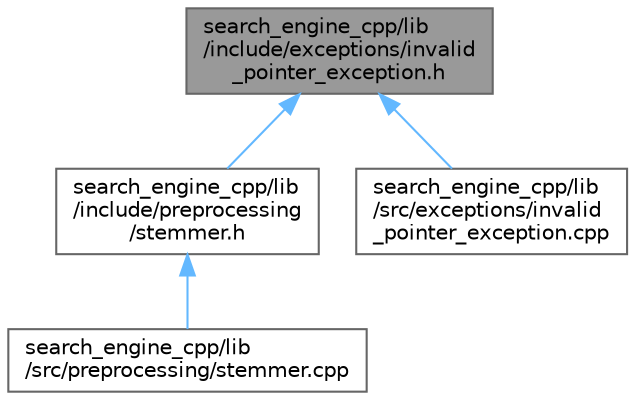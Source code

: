 digraph "search_engine_cpp/lib/include/exceptions/invalid_pointer_exception.h"
{
 // LATEX_PDF_SIZE
  bgcolor="transparent";
  edge [fontname=Helvetica,fontsize=10,labelfontname=Helvetica,labelfontsize=10];
  node [fontname=Helvetica,fontsize=10,shape=box,height=0.2,width=0.4];
  Node1 [id="Node000001",label="search_engine_cpp/lib\l/include/exceptions/invalid\l_pointer_exception.h",height=0.2,width=0.4,color="gray40", fillcolor="grey60", style="filled", fontcolor="black",tooltip=" "];
  Node1 -> Node2 [id="edge1_Node000001_Node000002",dir="back",color="steelblue1",style="solid",tooltip=" "];
  Node2 [id="Node000002",label="search_engine_cpp/lib\l/include/preprocessing\l/stemmer.h",height=0.2,width=0.4,color="grey40", fillcolor="white", style="filled",URL="$stemmer_8h.html",tooltip=" "];
  Node2 -> Node3 [id="edge2_Node000002_Node000003",dir="back",color="steelblue1",style="solid",tooltip=" "];
  Node3 [id="Node000003",label="search_engine_cpp/lib\l/src/preprocessing/stemmer.cpp",height=0.2,width=0.4,color="grey40", fillcolor="white", style="filled",URL="$stemmer_8cpp.html",tooltip=" "];
  Node1 -> Node4 [id="edge3_Node000001_Node000004",dir="back",color="steelblue1",style="solid",tooltip=" "];
  Node4 [id="Node000004",label="search_engine_cpp/lib\l/src/exceptions/invalid\l_pointer_exception.cpp",height=0.2,width=0.4,color="grey40", fillcolor="white", style="filled",URL="$invalid__pointer__exception_8cpp.html",tooltip=" "];
}
